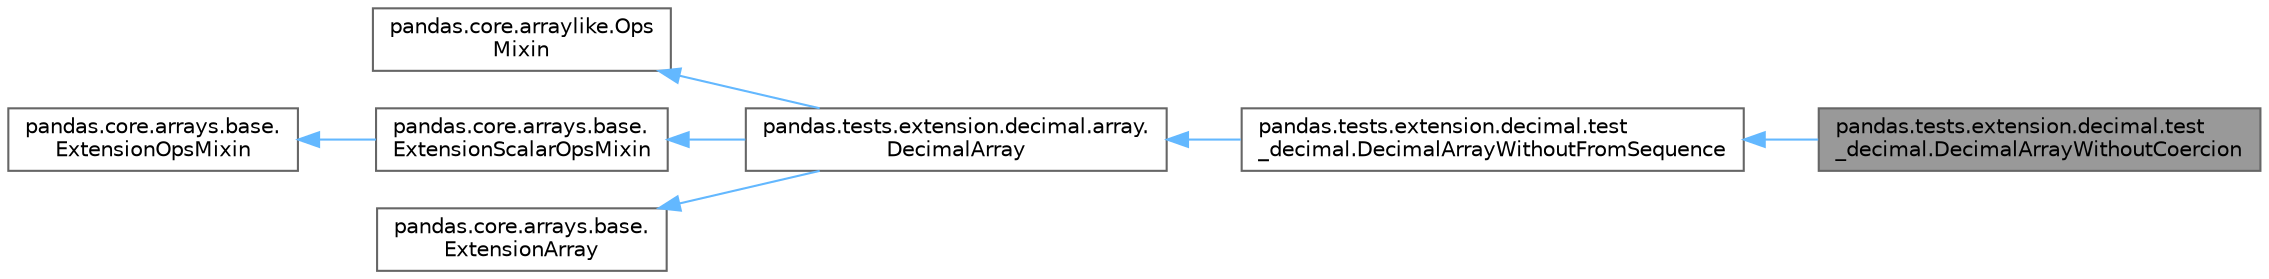 digraph "pandas.tests.extension.decimal.test_decimal.DecimalArrayWithoutCoercion"
{
 // LATEX_PDF_SIZE
  bgcolor="transparent";
  edge [fontname=Helvetica,fontsize=10,labelfontname=Helvetica,labelfontsize=10];
  node [fontname=Helvetica,fontsize=10,shape=box,height=0.2,width=0.4];
  rankdir="LR";
  Node1 [id="Node000001",label="pandas.tests.extension.decimal.test\l_decimal.DecimalArrayWithoutCoercion",height=0.2,width=0.4,color="gray40", fillcolor="grey60", style="filled", fontcolor="black",tooltip=" "];
  Node2 -> Node1 [id="edge7_Node000001_Node000002",dir="back",color="steelblue1",style="solid",tooltip=" "];
  Node2 [id="Node000002",label="pandas.tests.extension.decimal.test\l_decimal.DecimalArrayWithoutFromSequence",height=0.2,width=0.4,color="gray40", fillcolor="white", style="filled",URL="$classpandas_1_1tests_1_1extension_1_1decimal_1_1test__decimal_1_1DecimalArrayWithoutFromSequence.html",tooltip=" "];
  Node3 -> Node2 [id="edge8_Node000002_Node000003",dir="back",color="steelblue1",style="solid",tooltip=" "];
  Node3 [id="Node000003",label="pandas.tests.extension.decimal.array.\lDecimalArray",height=0.2,width=0.4,color="gray40", fillcolor="white", style="filled",URL="$classpandas_1_1tests_1_1extension_1_1decimal_1_1array_1_1DecimalArray.html",tooltip=" "];
  Node4 -> Node3 [id="edge9_Node000003_Node000004",dir="back",color="steelblue1",style="solid",tooltip=" "];
  Node4 [id="Node000004",label="pandas.core.arraylike.Ops\lMixin",height=0.2,width=0.4,color="gray40", fillcolor="white", style="filled",URL="$classpandas_1_1core_1_1arraylike_1_1OpsMixin.html",tooltip=" "];
  Node5 -> Node3 [id="edge10_Node000003_Node000005",dir="back",color="steelblue1",style="solid",tooltip=" "];
  Node5 [id="Node000005",label="pandas.core.arrays.base.\lExtensionScalarOpsMixin",height=0.2,width=0.4,color="gray40", fillcolor="white", style="filled",URL="$classpandas_1_1core_1_1arrays_1_1base_1_1ExtensionScalarOpsMixin.html",tooltip=" "];
  Node6 -> Node5 [id="edge11_Node000005_Node000006",dir="back",color="steelblue1",style="solid",tooltip=" "];
  Node6 [id="Node000006",label="pandas.core.arrays.base.\lExtensionOpsMixin",height=0.2,width=0.4,color="gray40", fillcolor="white", style="filled",URL="$classpandas_1_1core_1_1arrays_1_1base_1_1ExtensionOpsMixin.html",tooltip=" "];
  Node7 -> Node3 [id="edge12_Node000003_Node000007",dir="back",color="steelblue1",style="solid",tooltip=" "];
  Node7 [id="Node000007",label="pandas.core.arrays.base.\lExtensionArray",height=0.2,width=0.4,color="gray40", fillcolor="white", style="filled",URL="$classpandas_1_1core_1_1arrays_1_1base_1_1ExtensionArray.html",tooltip=" "];
}
